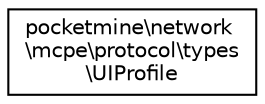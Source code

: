 digraph "Graphical Class Hierarchy"
{
 // INTERACTIVE_SVG=YES
 // LATEX_PDF_SIZE
  edge [fontname="Helvetica",fontsize="10",labelfontname="Helvetica",labelfontsize="10"];
  node [fontname="Helvetica",fontsize="10",shape=record];
  rankdir="LR";
  Node0 [label="pocketmine\\network\l\\mcpe\\protocol\\types\l\\UIProfile",height=0.2,width=0.4,color="black", fillcolor="white", style="filled",URL="$d1/d47/classpocketmine_1_1network_1_1mcpe_1_1protocol_1_1types_1_1_u_i_profile.html",tooltip=" "];
}

